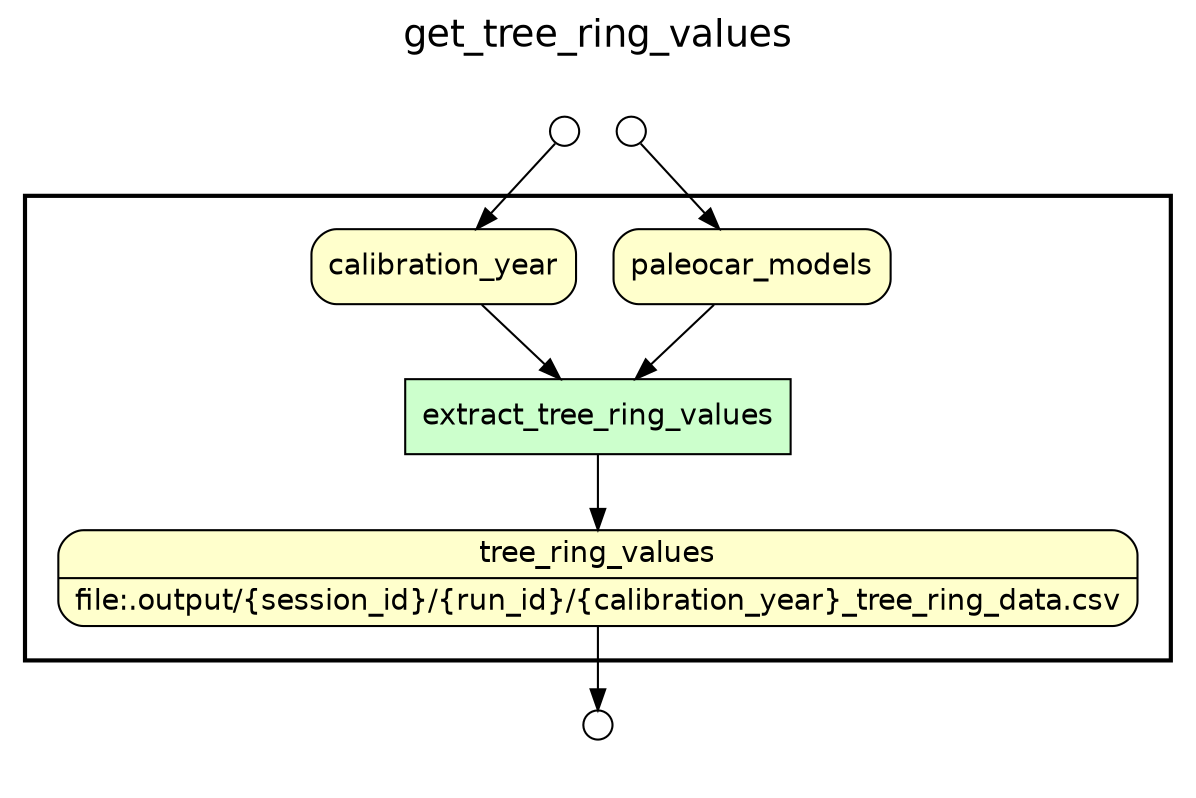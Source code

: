 
/* Start of top-level graph */
digraph Workflow {
rankdir=TB

/* Title for graph */
fontname=Helvetica; fontsize=18; labelloc=t
label=get_tree_ring_values

/* Start of double cluster for drawing box around nodes in workflow */
subgraph cluster_workflow_box_outer { label=""; color=black; penwidth=2
subgraph cluster_workflow_box_inner { label=""; penwidth=0

/* Style for nodes representing atomic programs in workflow */
node[shape=box style=filled fillcolor="#CCFFCC" peripheries=1 fontname=Helvetica]

/* Nodes representing atomic programs in workflow */
extract_tree_ring_values

/* Style for nodes representing non-parameter data channels in workflow */
node[shape=box style="rounded,filled" fillcolor="#FFFFCC" peripheries=1 fontname=Helvetica]

/* Nodes for non-parameter data channels in workflow */
tree_ring_values [shape=record rankdir=LR label="{<f0> tree_ring_values |<f1> file\:.output/\{session_id\}/\{run_id\}/\{calibration_year\}_tree_ring_data.csv}"];
paleocar_models
calibration_year

/* Style for nodes representing parameter channels in workflow */
node[shape=box style="rounded,filled" fillcolor="#FCFCFC" peripheries=1 fontname=Helvetica]

/* Nodes representing parameter channels in workflow */

/* Edges representing connections between programs and channels */
extract_tree_ring_values -> tree_ring_values
paleocar_models -> extract_tree_ring_values
calibration_year -> extract_tree_ring_values

/* End of double cluster for drawing box around nodes in workflow */
}}

/* Hidden double-cluster for grouping workflow input ports */
subgraph cluster_input_ports_group_outer { label=""; penwidth=0
subgraph cluster_input_ports_group_inner { label=""; penwidth=0

/* Style for nodes representing workflow input ports */
node[shape=circle style="rounded,filled" fillcolor="#FFFFFF" peripheries=1 fontname=Helvetica width=0.2]

/* Nodes representing workflow input ports */
paleocar_models_input_port [label=""]
calibration_year_input_port [label=""]

/* End of double-cluster for grouping workflow input ports */
}}

/* Hidden double-cluster for grouping workflow output ports */
subgraph cluster_output_ports_group_outer { label=""; penwidth=0
subgraph cluster_output_ports_group_inner { label=""; penwidth=0

/* Style for nodes representing workflow output ports */
node[shape=circle style="rounded,filled" fillcolor="#FFFFFF" peripheries=1 fontname=Helvetica width=0.2]

/* Nodes representing workflow output ports */
tree_ring_values_output_port [label=""]

/* End of double-cluster for grouping workflow output ports */
}}

/* Edges from input ports to channels */
paleocar_models_input_port -> paleocar_models
calibration_year_input_port -> calibration_year

/* Edges from channels to output ports */
tree_ring_values -> tree_ring_values_output_port

/* End of top-level graph */
}
